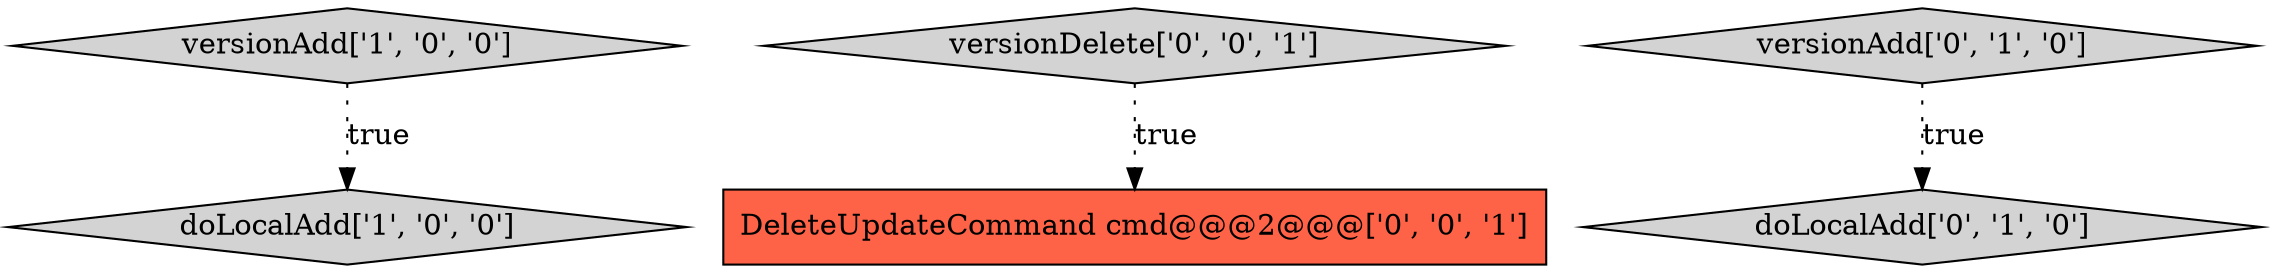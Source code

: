 digraph {
1 [style = filled, label = "doLocalAdd['1', '0', '0']", fillcolor = lightgray, shape = diamond image = "AAA0AAABBB1BBB"];
4 [style = filled, label = "versionDelete['0', '0', '1']", fillcolor = lightgray, shape = diamond image = "AAA0AAABBB3BBB"];
2 [style = filled, label = "versionAdd['0', '1', '0']", fillcolor = lightgray, shape = diamond image = "AAA0AAABBB2BBB"];
3 [style = filled, label = "doLocalAdd['0', '1', '0']", fillcolor = lightgray, shape = diamond image = "AAA0AAABBB2BBB"];
5 [style = filled, label = "DeleteUpdateCommand cmd@@@2@@@['0', '0', '1']", fillcolor = tomato, shape = box image = "AAA0AAABBB3BBB"];
0 [style = filled, label = "versionAdd['1', '0', '0']", fillcolor = lightgray, shape = diamond image = "AAA0AAABBB1BBB"];
4->5 [style = dotted, label="true"];
0->1 [style = dotted, label="true"];
2->3 [style = dotted, label="true"];
}
